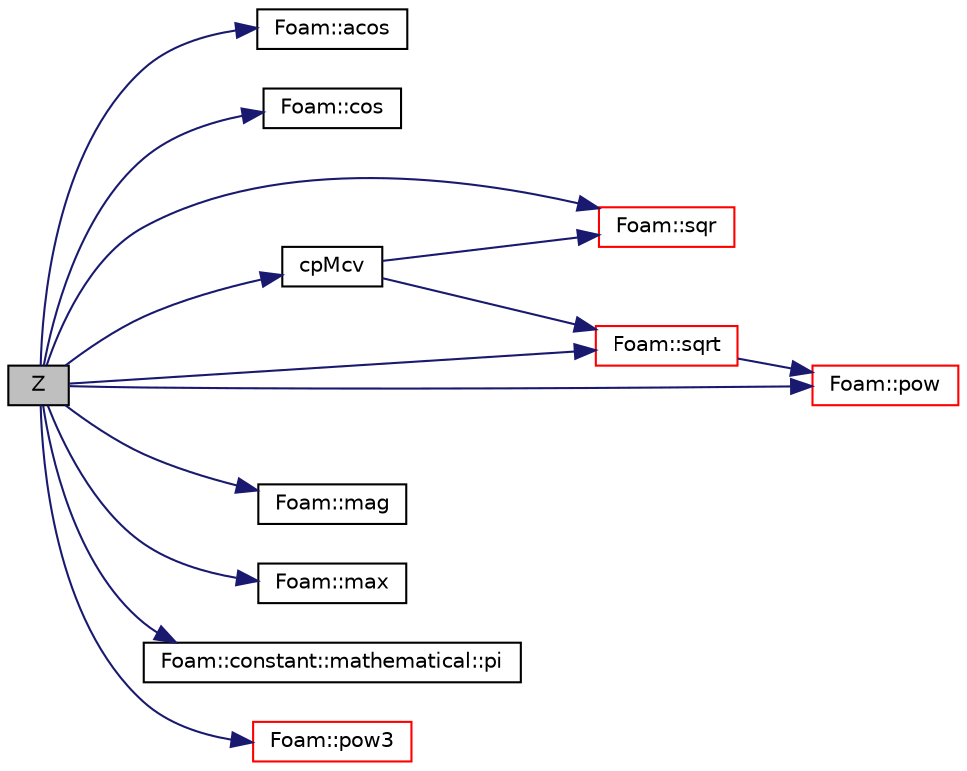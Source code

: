 digraph "Z"
{
  bgcolor="transparent";
  edge [fontname="Helvetica",fontsize="10",labelfontname="Helvetica",labelfontsize="10"];
  node [fontname="Helvetica",fontsize="10",shape=record];
  rankdir="LR";
  Node143 [label="Z",height=0.2,width=0.4,color="black", fillcolor="grey75", style="filled", fontcolor="black"];
  Node143 -> Node144 [color="midnightblue",fontsize="10",style="solid",fontname="Helvetica"];
  Node144 [label="Foam::acos",height=0.2,width=0.4,color="black",URL="$a21851.html#af1788b4e662ef398105742fd8bc861fc"];
  Node143 -> Node145 [color="midnightblue",fontsize="10",style="solid",fontname="Helvetica"];
  Node145 [label="Foam::cos",height=0.2,width=0.4,color="black",URL="$a21851.html#aebb41a148f7cf44b63e12f69e487e49f"];
  Node143 -> Node146 [color="midnightblue",fontsize="10",style="solid",fontname="Helvetica"];
  Node146 [label="cpMcv",height=0.2,width=0.4,color="black",URL="$a31601.html#a986a2c5922fcdeb4d94d3721b22804f3",tooltip="Return (cp - cv) [J/(kmol K]. "];
  Node146 -> Node147 [color="midnightblue",fontsize="10",style="solid",fontname="Helvetica"];
  Node147 [label="Foam::sqr",height=0.2,width=0.4,color="red",URL="$a21851.html#a277dc11c581d53826ab5090b08f3b17b"];
  Node146 -> Node151 [color="midnightblue",fontsize="10",style="solid",fontname="Helvetica"];
  Node151 [label="Foam::sqrt",height=0.2,width=0.4,color="red",URL="$a21851.html#a8616bd62eebf2342a80222fecb1bda71"];
  Node151 -> Node152 [color="midnightblue",fontsize="10",style="solid",fontname="Helvetica"];
  Node152 [label="Foam::pow",height=0.2,width=0.4,color="red",URL="$a21851.html#a7500c8e9d27a442adc75e287de074c7c"];
  Node143 -> Node153 [color="midnightblue",fontsize="10",style="solid",fontname="Helvetica"];
  Node153 [label="Foam::mag",height=0.2,width=0.4,color="black",URL="$a21851.html#a929da2a3fdcf3dacbbe0487d3a330dae"];
  Node143 -> Node154 [color="midnightblue",fontsize="10",style="solid",fontname="Helvetica"];
  Node154 [label="Foam::max",height=0.2,width=0.4,color="black",URL="$a21851.html#ac993e906cf2774ae77e666bc24e81733"];
  Node143 -> Node155 [color="midnightblue",fontsize="10",style="solid",fontname="Helvetica"];
  Node155 [label="Foam::constant::mathematical::pi",height=0.2,width=0.4,color="black",URL="$a21892.html#a731b8788a4c01586c35266c7ca4fed04"];
  Node143 -> Node152 [color="midnightblue",fontsize="10",style="solid",fontname="Helvetica"];
  Node143 -> Node156 [color="midnightblue",fontsize="10",style="solid",fontname="Helvetica"];
  Node156 [label="Foam::pow3",height=0.2,width=0.4,color="red",URL="$a21851.html#a2e8f5d970ee4fb466536c3c46bae91fe"];
  Node143 -> Node147 [color="midnightblue",fontsize="10",style="solid",fontname="Helvetica"];
  Node143 -> Node151 [color="midnightblue",fontsize="10",style="solid",fontname="Helvetica"];
}
